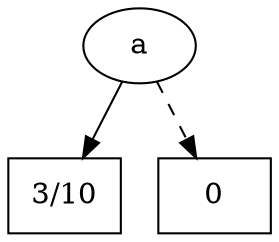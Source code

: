 digraph G {
	rankdir = TB;
	21 [label="a", shape=""]
	21 -> 19
	21 -> 1 [style=dashed]
	{rank = same; 21;}
	19 [label="3/10", shape="box"]
	1 [label="0", shape="box"]
	{rank = same; 19; 1;}
}
